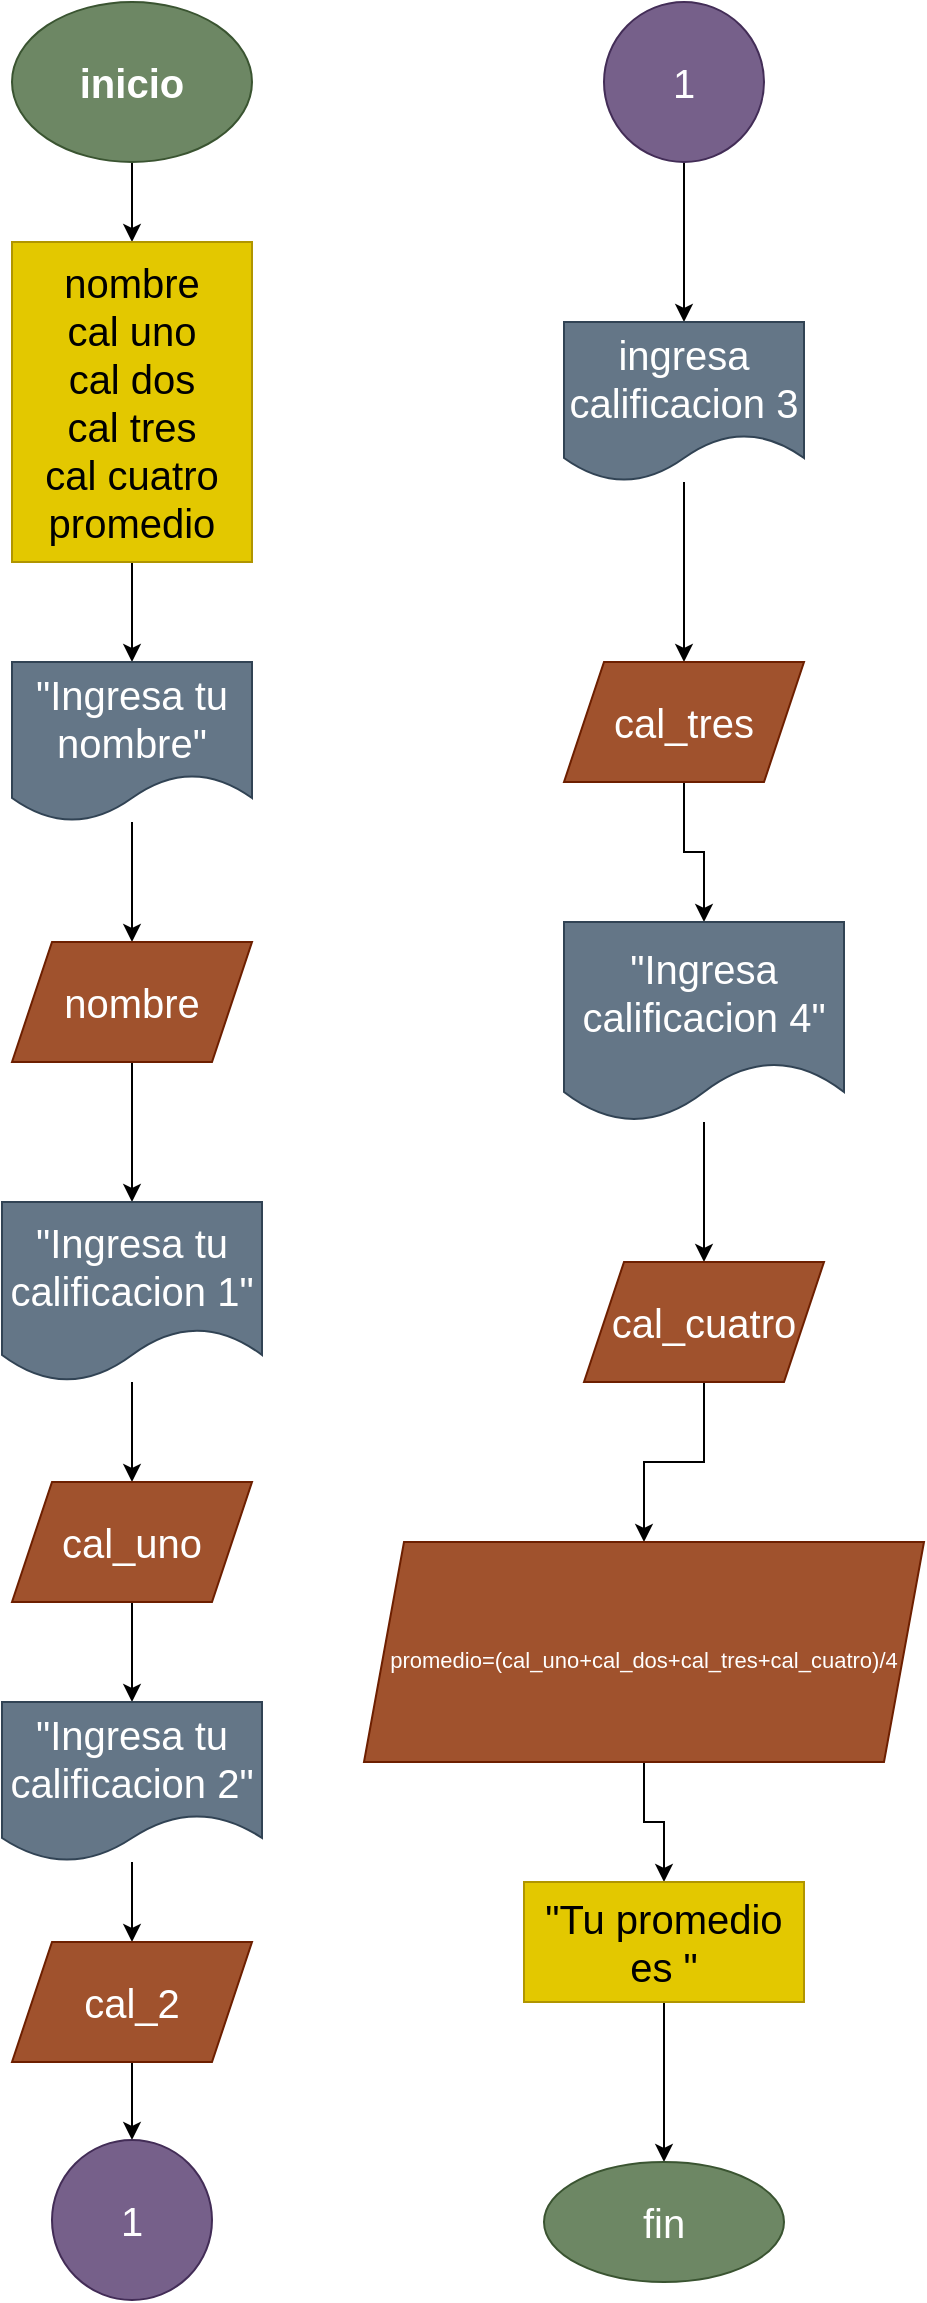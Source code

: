 <mxfile version="20.3.3" type="github"><diagram id="s_MZrLB4vAMCxINWgtPM" name="Página-1"><mxGraphModel dx="2370" dy="1323" grid="1" gridSize="10" guides="1" tooltips="1" connect="1" arrows="1" fold="1" page="1" pageScale="1" pageWidth="827" pageHeight="1169" math="0" shadow="0"><root><mxCell id="0"/><mxCell id="1" parent="0"/><mxCell id="wAnBLADBHQdXZg-pIg-9-3" value="" style="edgeStyle=orthogonalEdgeStyle;rounded=0;orthogonalLoop=1;jettySize=auto;html=1;fontSize=20;" edge="1" parent="1" source="wAnBLADBHQdXZg-pIg-9-1" target="wAnBLADBHQdXZg-pIg-9-2"><mxGeometry relative="1" as="geometry"><Array as="points"><mxPoint x="414" y="140"/><mxPoint x="414" y="140"/></Array></mxGeometry></mxCell><mxCell id="wAnBLADBHQdXZg-pIg-9-1" value="&lt;font style=&quot;font-size: 20px;&quot;&gt;&lt;b&gt;inicio&lt;/b&gt;&lt;/font&gt;" style="ellipse;whiteSpace=wrap;html=1;fillColor=#6d8764;strokeColor=#3A5431;fontColor=#ffffff;" vertex="1" parent="1"><mxGeometry x="354" y="20" width="120" height="80" as="geometry"/></mxCell><mxCell id="wAnBLADBHQdXZg-pIg-9-5" value="" style="edgeStyle=orthogonalEdgeStyle;rounded=0;orthogonalLoop=1;jettySize=auto;html=1;fontSize=20;" edge="1" parent="1" source="wAnBLADBHQdXZg-pIg-9-2" target="wAnBLADBHQdXZg-pIg-9-4"><mxGeometry relative="1" as="geometry"/></mxCell><mxCell id="wAnBLADBHQdXZg-pIg-9-2" value="nombre&lt;br&gt;cal uno&lt;br&gt;cal dos&lt;br&gt;cal tres&lt;br&gt;cal cuatro&lt;br&gt;promedio" style="rounded=0;whiteSpace=wrap;html=1;fontSize=20;fillColor=#e3c800;fontColor=#000000;strokeColor=#B09500;" vertex="1" parent="1"><mxGeometry x="354" y="140" width="120" height="160" as="geometry"/></mxCell><mxCell id="wAnBLADBHQdXZg-pIg-9-8" value="" style="edgeStyle=orthogonalEdgeStyle;rounded=0;orthogonalLoop=1;jettySize=auto;html=1;fontSize=20;" edge="1" parent="1" source="wAnBLADBHQdXZg-pIg-9-4" target="wAnBLADBHQdXZg-pIg-9-6"><mxGeometry relative="1" as="geometry"/></mxCell><mxCell id="wAnBLADBHQdXZg-pIg-9-4" value="&quot;Ingresa tu nombre&quot;" style="shape=document;whiteSpace=wrap;html=1;boundedLbl=1;fontSize=20;fillColor=#647687;fontColor=#ffffff;strokeColor=#314354;" vertex="1" parent="1"><mxGeometry x="354" y="350" width="120" height="80" as="geometry"/></mxCell><mxCell id="wAnBLADBHQdXZg-pIg-9-10" value="" style="edgeStyle=orthogonalEdgeStyle;rounded=0;orthogonalLoop=1;jettySize=auto;html=1;fontSize=20;" edge="1" parent="1" source="wAnBLADBHQdXZg-pIg-9-6" target="wAnBLADBHQdXZg-pIg-9-9"><mxGeometry relative="1" as="geometry"/></mxCell><mxCell id="wAnBLADBHQdXZg-pIg-9-6" value="nombre" style="shape=parallelogram;perimeter=parallelogramPerimeter;whiteSpace=wrap;html=1;fixedSize=1;fontSize=20;fillColor=#a0522d;fontColor=#ffffff;strokeColor=#6D1F00;" vertex="1" parent="1"><mxGeometry x="354" y="490" width="120" height="60" as="geometry"/></mxCell><mxCell id="wAnBLADBHQdXZg-pIg-9-15" value="" style="edgeStyle=orthogonalEdgeStyle;rounded=0;orthogonalLoop=1;jettySize=auto;html=1;fontSize=20;" edge="1" parent="1" source="wAnBLADBHQdXZg-pIg-9-9" target="wAnBLADBHQdXZg-pIg-9-14"><mxGeometry relative="1" as="geometry"/></mxCell><mxCell id="wAnBLADBHQdXZg-pIg-9-9" value="&quot;Ingresa tu calificacion 1&quot;" style="shape=document;whiteSpace=wrap;html=1;boundedLbl=1;fontSize=20;fillColor=#647687;fontColor=#ffffff;strokeColor=#314354;" vertex="1" parent="1"><mxGeometry x="349" y="620" width="130" height="90" as="geometry"/></mxCell><mxCell id="wAnBLADBHQdXZg-pIg-9-17" value="" style="edgeStyle=orthogonalEdgeStyle;rounded=0;orthogonalLoop=1;jettySize=auto;html=1;fontSize=20;" edge="1" parent="1" source="wAnBLADBHQdXZg-pIg-9-14" target="wAnBLADBHQdXZg-pIg-9-16"><mxGeometry relative="1" as="geometry"/></mxCell><mxCell id="wAnBLADBHQdXZg-pIg-9-14" value="cal_uno" style="shape=parallelogram;perimeter=parallelogramPerimeter;whiteSpace=wrap;html=1;fixedSize=1;fontSize=20;fillColor=#a0522d;fontColor=#ffffff;strokeColor=#6D1F00;" vertex="1" parent="1"><mxGeometry x="354" y="760" width="120" height="60" as="geometry"/></mxCell><mxCell id="wAnBLADBHQdXZg-pIg-9-19" value="" style="edgeStyle=orthogonalEdgeStyle;rounded=0;orthogonalLoop=1;jettySize=auto;html=1;fontSize=20;" edge="1" parent="1" source="wAnBLADBHQdXZg-pIg-9-16" target="wAnBLADBHQdXZg-pIg-9-18"><mxGeometry relative="1" as="geometry"/></mxCell><mxCell id="wAnBLADBHQdXZg-pIg-9-16" value="&quot;Ingresa tu calificacion 2&quot;" style="shape=document;whiteSpace=wrap;html=1;boundedLbl=1;fontSize=20;fillColor=#647687;fontColor=#ffffff;strokeColor=#314354;" vertex="1" parent="1"><mxGeometry x="349" y="870" width="130" height="80" as="geometry"/></mxCell><mxCell id="wAnBLADBHQdXZg-pIg-9-24" value="" style="edgeStyle=orthogonalEdgeStyle;rounded=0;orthogonalLoop=1;jettySize=auto;html=1;fontSize=20;" edge="1" parent="1" source="wAnBLADBHQdXZg-pIg-9-18" target="wAnBLADBHQdXZg-pIg-9-23"><mxGeometry relative="1" as="geometry"/></mxCell><mxCell id="wAnBLADBHQdXZg-pIg-9-18" value="cal_2" style="shape=parallelogram;perimeter=parallelogramPerimeter;whiteSpace=wrap;html=1;fixedSize=1;fontSize=20;fillColor=#a0522d;fontColor=#ffffff;strokeColor=#6D1F00;" vertex="1" parent="1"><mxGeometry x="354" y="990" width="120" height="60" as="geometry"/></mxCell><mxCell id="wAnBLADBHQdXZg-pIg-9-23" value="1" style="ellipse;whiteSpace=wrap;html=1;aspect=fixed;fontSize=20;fillColor=#76608a;fontColor=#ffffff;strokeColor=#432D57;" vertex="1" parent="1"><mxGeometry x="374" y="1089" width="80" height="80" as="geometry"/></mxCell><mxCell id="wAnBLADBHQdXZg-pIg-9-27" value="" style="edgeStyle=orthogonalEdgeStyle;rounded=0;orthogonalLoop=1;jettySize=auto;html=1;fontSize=20;" edge="1" parent="1" source="wAnBLADBHQdXZg-pIg-9-25" target="wAnBLADBHQdXZg-pIg-9-26"><mxGeometry relative="1" as="geometry"/></mxCell><mxCell id="wAnBLADBHQdXZg-pIg-9-25" value="1" style="ellipse;whiteSpace=wrap;html=1;aspect=fixed;fontSize=20;fillColor=#76608a;fontColor=#ffffff;strokeColor=#432D57;" vertex="1" parent="1"><mxGeometry x="650" y="20" width="80" height="80" as="geometry"/></mxCell><mxCell id="wAnBLADBHQdXZg-pIg-9-29" value="" style="edgeStyle=orthogonalEdgeStyle;rounded=0;orthogonalLoop=1;jettySize=auto;html=1;fontSize=20;" edge="1" parent="1" source="wAnBLADBHQdXZg-pIg-9-26" target="wAnBLADBHQdXZg-pIg-9-28"><mxGeometry relative="1" as="geometry"/></mxCell><mxCell id="wAnBLADBHQdXZg-pIg-9-26" value="ingresa calificacion 3" style="shape=document;whiteSpace=wrap;html=1;boundedLbl=1;fontSize=20;fillColor=#647687;fontColor=#ffffff;strokeColor=#314354;" vertex="1" parent="1"><mxGeometry x="630" y="180" width="120" height="80" as="geometry"/></mxCell><mxCell id="wAnBLADBHQdXZg-pIg-9-31" value="" style="edgeStyle=orthogonalEdgeStyle;rounded=0;orthogonalLoop=1;jettySize=auto;html=1;fontSize=20;" edge="1" parent="1" source="wAnBLADBHQdXZg-pIg-9-28" target="wAnBLADBHQdXZg-pIg-9-30"><mxGeometry relative="1" as="geometry"/></mxCell><mxCell id="wAnBLADBHQdXZg-pIg-9-28" value="cal_tres" style="shape=parallelogram;perimeter=parallelogramPerimeter;whiteSpace=wrap;html=1;fixedSize=1;fontSize=20;fillColor=#a0522d;fontColor=#ffffff;strokeColor=#6D1F00;" vertex="1" parent="1"><mxGeometry x="630" y="350" width="120" height="60" as="geometry"/></mxCell><mxCell id="wAnBLADBHQdXZg-pIg-9-33" value="" style="edgeStyle=orthogonalEdgeStyle;rounded=0;orthogonalLoop=1;jettySize=auto;html=1;fontSize=20;" edge="1" parent="1" source="wAnBLADBHQdXZg-pIg-9-30" target="wAnBLADBHQdXZg-pIg-9-32"><mxGeometry relative="1" as="geometry"/></mxCell><mxCell id="wAnBLADBHQdXZg-pIg-9-30" value="&quot;Ingresa calificacion 4&quot;" style="shape=document;whiteSpace=wrap;html=1;boundedLbl=1;fontSize=20;fillColor=#647687;fontColor=#ffffff;strokeColor=#314354;" vertex="1" parent="1"><mxGeometry x="630" y="480" width="140" height="100" as="geometry"/></mxCell><mxCell id="wAnBLADBHQdXZg-pIg-9-35" value="" style="edgeStyle=orthogonalEdgeStyle;rounded=0;orthogonalLoop=1;jettySize=auto;html=1;fontSize=20;" edge="1" parent="1" source="wAnBLADBHQdXZg-pIg-9-32" target="wAnBLADBHQdXZg-pIg-9-34"><mxGeometry relative="1" as="geometry"/></mxCell><mxCell id="wAnBLADBHQdXZg-pIg-9-32" value="cal_cuatro" style="shape=parallelogram;perimeter=parallelogramPerimeter;whiteSpace=wrap;html=1;fixedSize=1;fontSize=20;fillColor=#a0522d;fontColor=#ffffff;strokeColor=#6D1F00;" vertex="1" parent="1"><mxGeometry x="640" y="650" width="120" height="60" as="geometry"/></mxCell><mxCell id="wAnBLADBHQdXZg-pIg-9-37" value="" style="edgeStyle=orthogonalEdgeStyle;rounded=0;orthogonalLoop=1;jettySize=auto;html=1;fontSize=11;" edge="1" parent="1" source="wAnBLADBHQdXZg-pIg-9-34" target="wAnBLADBHQdXZg-pIg-9-36"><mxGeometry relative="1" as="geometry"/></mxCell><mxCell id="wAnBLADBHQdXZg-pIg-9-34" value="&lt;font style=&quot;font-size: 11px;&quot;&gt;promedio=(cal_uno+cal_dos+cal_tres+cal_cuatro)/4&lt;/font&gt;" style="shape=parallelogram;perimeter=parallelogramPerimeter;whiteSpace=wrap;html=1;fixedSize=1;fontSize=20;fillColor=#a0522d;fontColor=#ffffff;strokeColor=#6D1F00;" vertex="1" parent="1"><mxGeometry x="530" y="790" width="280" height="110" as="geometry"/></mxCell><mxCell id="wAnBLADBHQdXZg-pIg-9-39" value="" style="edgeStyle=orthogonalEdgeStyle;rounded=0;orthogonalLoop=1;jettySize=auto;html=1;fontSize=11;" edge="1" parent="1" source="wAnBLADBHQdXZg-pIg-9-36" target="wAnBLADBHQdXZg-pIg-9-38"><mxGeometry relative="1" as="geometry"/></mxCell><mxCell id="wAnBLADBHQdXZg-pIg-9-36" value="&quot;Tu promedio es &quot;" style="whiteSpace=wrap;html=1;fontSize=20;fillColor=#e3c800;fontColor=#000000;strokeColor=#B09500;" vertex="1" parent="1"><mxGeometry x="610" y="960" width="140" height="60" as="geometry"/></mxCell><mxCell id="wAnBLADBHQdXZg-pIg-9-38" value="fin" style="ellipse;whiteSpace=wrap;html=1;fontSize=20;fillColor=#6d8764;fontColor=#ffffff;strokeColor=#3A5431;" vertex="1" parent="1"><mxGeometry x="620" y="1100" width="120" height="60" as="geometry"/></mxCell></root></mxGraphModel></diagram></mxfile>